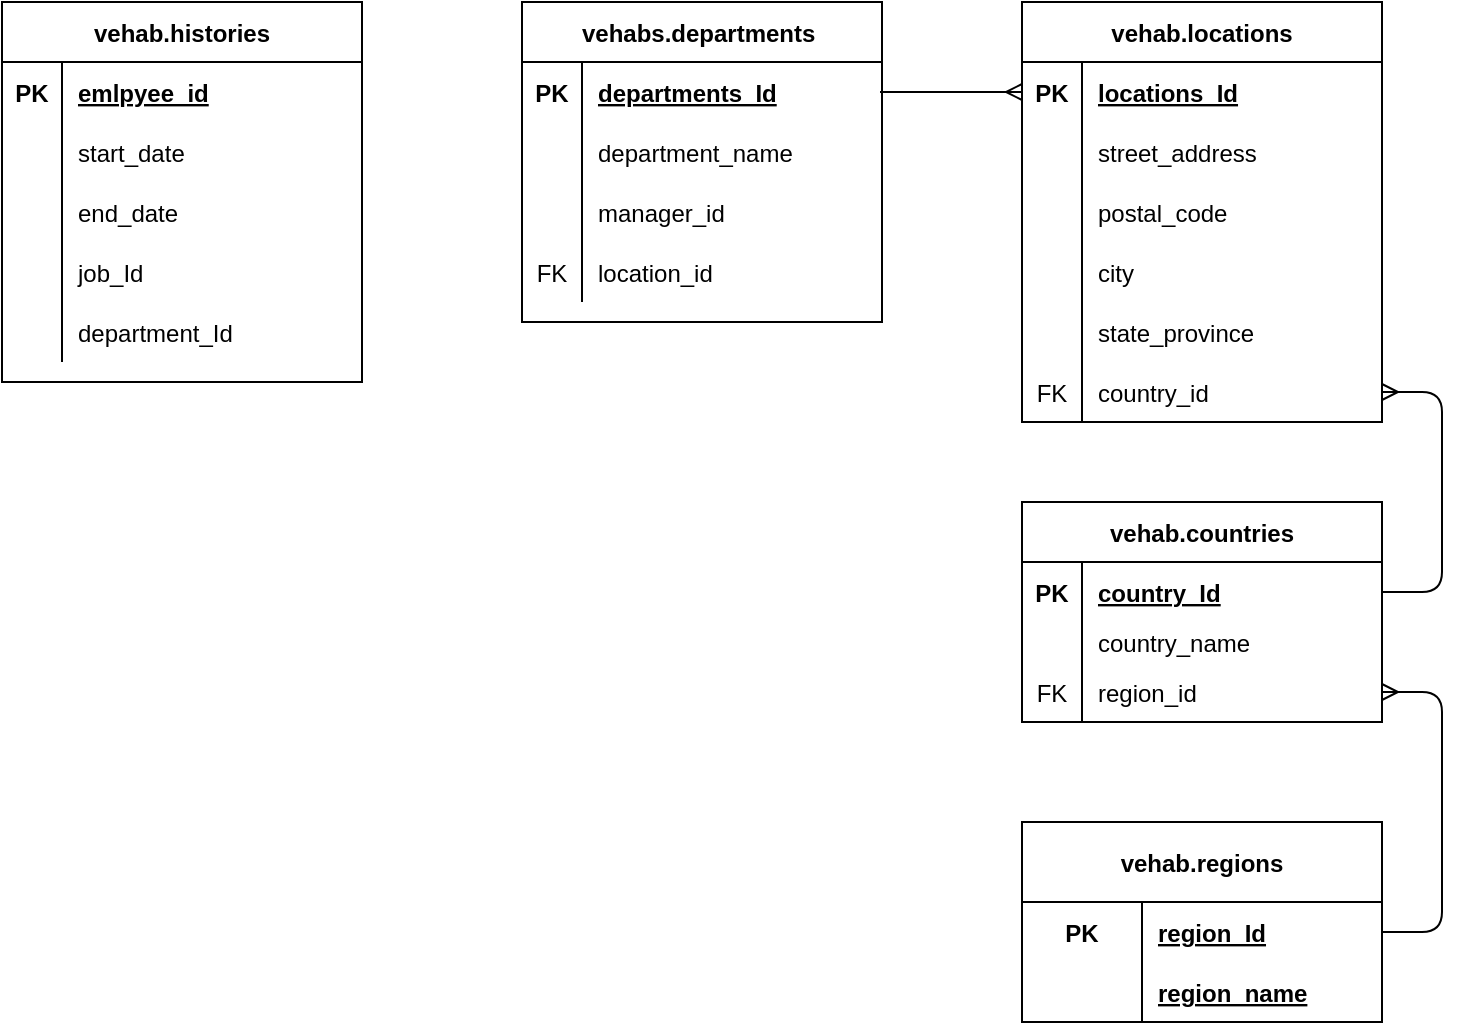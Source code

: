 <mxfile version="13.10.3" type="github">
  <diagram id="OmimlcPRNOlS36g1BJqZ" name="Page-1">
    <mxGraphModel dx="718" dy="739" grid="1" gridSize="10" guides="1" tooltips="1" connect="1" arrows="1" fold="1" page="1" pageScale="1" pageWidth="850" pageHeight="1100" math="0" shadow="0">
      <root>
        <mxCell id="0" />
        <mxCell id="1" parent="0" />
        <mxCell id="3tPBRp_03eay5XD3Fdpg-42" value="vehab.regions" style="shape=table;startSize=40;container=1;collapsible=1;childLayout=tableLayout;fixedRows=1;rowLines=0;fontStyle=1;align=center;resizeLast=1;strokeColor=#000000;" vertex="1" parent="1">
          <mxGeometry x="540" y="440" width="180" height="100" as="geometry" />
        </mxCell>
        <mxCell id="3tPBRp_03eay5XD3Fdpg-43" value="" style="shape=partialRectangle;collapsible=0;dropTarget=0;pointerEvents=0;fillColor=none;top=0;left=0;bottom=0;right=0;points=[[0,0.5],[1,0.5]];portConstraint=eastwest;" vertex="1" parent="3tPBRp_03eay5XD3Fdpg-42">
          <mxGeometry y="40" width="180" height="30" as="geometry" />
        </mxCell>
        <mxCell id="3tPBRp_03eay5XD3Fdpg-44" value="PK" style="shape=partialRectangle;connectable=0;fillColor=none;top=0;left=0;bottom=0;right=0;fontStyle=1;overflow=hidden;" vertex="1" parent="3tPBRp_03eay5XD3Fdpg-43">
          <mxGeometry width="60" height="30" as="geometry" />
        </mxCell>
        <mxCell id="3tPBRp_03eay5XD3Fdpg-45" value="region_Id" style="shape=partialRectangle;connectable=0;fillColor=none;top=0;left=0;bottom=0;right=0;align=left;spacingLeft=6;fontStyle=5;overflow=hidden;" vertex="1" parent="3tPBRp_03eay5XD3Fdpg-43">
          <mxGeometry x="60" width="120" height="30" as="geometry" />
        </mxCell>
        <mxCell id="3tPBRp_03eay5XD3Fdpg-46" value="" style="shape=partialRectangle;collapsible=0;dropTarget=0;pointerEvents=0;fillColor=none;top=0;left=0;bottom=1;right=0;points=[[0,0.5],[1,0.5]];portConstraint=eastwest;strokeColor=none;" vertex="1" parent="3tPBRp_03eay5XD3Fdpg-42">
          <mxGeometry y="70" width="180" height="30" as="geometry" />
        </mxCell>
        <mxCell id="3tPBRp_03eay5XD3Fdpg-47" value="" style="shape=partialRectangle;connectable=0;fillColor=none;top=0;left=0;bottom=0;right=0;fontStyle=1;overflow=hidden;" vertex="1" parent="3tPBRp_03eay5XD3Fdpg-46">
          <mxGeometry width="60" height="30" as="geometry" />
        </mxCell>
        <mxCell id="3tPBRp_03eay5XD3Fdpg-48" value="region_name" style="shape=partialRectangle;connectable=0;fillColor=none;top=0;left=0;bottom=0;right=0;align=left;spacingLeft=6;fontStyle=5;overflow=hidden;strokeColor=none;" vertex="1" parent="3tPBRp_03eay5XD3Fdpg-46">
          <mxGeometry x="60" width="120" height="30" as="geometry" />
        </mxCell>
        <mxCell id="3tPBRp_03eay5XD3Fdpg-56" value="vehab.countries" style="shape=table;startSize=30;container=1;collapsible=1;childLayout=tableLayout;fixedRows=1;rowLines=0;fontStyle=1;align=center;resizeLast=1;strokeColor=#000000;" vertex="1" parent="1">
          <mxGeometry x="540" y="280" width="180" height="110" as="geometry" />
        </mxCell>
        <mxCell id="3tPBRp_03eay5XD3Fdpg-57" value="" style="shape=partialRectangle;collapsible=0;dropTarget=0;pointerEvents=0;fillColor=none;top=0;left=0;bottom=1;right=0;points=[[0,0.5],[1,0.5]];portConstraint=eastwest;strokeColor=none;" vertex="1" parent="3tPBRp_03eay5XD3Fdpg-56">
          <mxGeometry y="30" width="180" height="30" as="geometry" />
        </mxCell>
        <mxCell id="3tPBRp_03eay5XD3Fdpg-58" value="PK" style="shape=partialRectangle;connectable=0;fillColor=none;top=0;left=0;bottom=0;right=0;fontStyle=1;overflow=hidden;" vertex="1" parent="3tPBRp_03eay5XD3Fdpg-57">
          <mxGeometry width="30" height="30" as="geometry" />
        </mxCell>
        <mxCell id="3tPBRp_03eay5XD3Fdpg-59" value="country_Id" style="shape=partialRectangle;connectable=0;fillColor=none;top=0;left=0;bottom=0;right=0;align=left;spacingLeft=6;fontStyle=5;overflow=hidden;" vertex="1" parent="3tPBRp_03eay5XD3Fdpg-57">
          <mxGeometry x="30" width="150" height="30" as="geometry" />
        </mxCell>
        <mxCell id="3tPBRp_03eay5XD3Fdpg-60" value="" style="shape=partialRectangle;collapsible=0;dropTarget=0;pointerEvents=0;fillColor=none;top=0;left=0;bottom=0;right=0;points=[[0,0.5],[1,0.5]];portConstraint=eastwest;" vertex="1" parent="3tPBRp_03eay5XD3Fdpg-56">
          <mxGeometry y="60" width="180" height="20" as="geometry" />
        </mxCell>
        <mxCell id="3tPBRp_03eay5XD3Fdpg-61" value="" style="shape=partialRectangle;connectable=0;fillColor=none;top=0;left=0;bottom=0;right=0;editable=1;overflow=hidden;" vertex="1" parent="3tPBRp_03eay5XD3Fdpg-60">
          <mxGeometry width="30" height="20" as="geometry" />
        </mxCell>
        <mxCell id="3tPBRp_03eay5XD3Fdpg-62" value="country_name" style="shape=partialRectangle;connectable=0;fillColor=none;top=0;left=0;bottom=0;right=0;align=left;spacingLeft=6;overflow=hidden;" vertex="1" parent="3tPBRp_03eay5XD3Fdpg-60">
          <mxGeometry x="30" width="150" height="20" as="geometry" />
        </mxCell>
        <mxCell id="3tPBRp_03eay5XD3Fdpg-63" value="" style="shape=partialRectangle;collapsible=0;dropTarget=0;pointerEvents=0;fillColor=none;top=0;left=0;bottom=0;right=0;points=[[0,0.5],[1,0.5]];portConstraint=eastwest;" vertex="1" parent="3tPBRp_03eay5XD3Fdpg-56">
          <mxGeometry y="80" width="180" height="30" as="geometry" />
        </mxCell>
        <mxCell id="3tPBRp_03eay5XD3Fdpg-64" value="FK" style="shape=partialRectangle;connectable=0;fillColor=none;top=0;left=0;bottom=0;right=0;editable=1;overflow=hidden;" vertex="1" parent="3tPBRp_03eay5XD3Fdpg-63">
          <mxGeometry width="30" height="30" as="geometry" />
        </mxCell>
        <mxCell id="3tPBRp_03eay5XD3Fdpg-65" value="region_id" style="shape=partialRectangle;connectable=0;fillColor=none;top=0;left=0;bottom=0;right=0;align=left;spacingLeft=6;overflow=hidden;" vertex="1" parent="3tPBRp_03eay5XD3Fdpg-63">
          <mxGeometry x="30" width="150" height="30" as="geometry" />
        </mxCell>
        <mxCell id="3tPBRp_03eay5XD3Fdpg-70" value="" style="edgeStyle=entityRelationEdgeStyle;fontSize=12;html=1;endArrow=ERmany;exitX=1;exitY=0.5;exitDx=0;exitDy=0;entryX=1;entryY=0.5;entryDx=0;entryDy=0;" edge="1" parent="1" source="3tPBRp_03eay5XD3Fdpg-43" target="3tPBRp_03eay5XD3Fdpg-63">
          <mxGeometry width="100" height="100" relative="1" as="geometry">
            <mxPoint x="340" y="430" as="sourcePoint" />
            <mxPoint x="440" y="330" as="targetPoint" />
          </mxGeometry>
        </mxCell>
        <mxCell id="3tPBRp_03eay5XD3Fdpg-71" value="vehab.locations" style="shape=table;startSize=30;container=1;collapsible=1;childLayout=tableLayout;fixedRows=1;rowLines=0;fontStyle=1;align=center;resizeLast=1;strokeColor=#000000;" vertex="1" parent="1">
          <mxGeometry x="540" y="30" width="180" height="210" as="geometry" />
        </mxCell>
        <mxCell id="3tPBRp_03eay5XD3Fdpg-72" value="" style="shape=partialRectangle;collapsible=0;dropTarget=0;pointerEvents=0;fillColor=none;top=0;left=0;bottom=1;right=0;points=[[0,0.5],[1,0.5]];portConstraint=eastwest;strokeColor=none;" vertex="1" parent="3tPBRp_03eay5XD3Fdpg-71">
          <mxGeometry y="30" width="180" height="30" as="geometry" />
        </mxCell>
        <mxCell id="3tPBRp_03eay5XD3Fdpg-73" value="PK" style="shape=partialRectangle;connectable=0;fillColor=none;top=0;left=0;bottom=0;right=0;fontStyle=1;overflow=hidden;strokeColor=none;" vertex="1" parent="3tPBRp_03eay5XD3Fdpg-72">
          <mxGeometry width="30" height="30" as="geometry" />
        </mxCell>
        <mxCell id="3tPBRp_03eay5XD3Fdpg-74" value="locations_Id" style="shape=partialRectangle;connectable=0;fillColor=none;top=0;left=0;bottom=0;right=0;align=left;spacingLeft=6;fontStyle=5;overflow=hidden;strokeColor=none;" vertex="1" parent="3tPBRp_03eay5XD3Fdpg-72">
          <mxGeometry x="30" width="150" height="30" as="geometry" />
        </mxCell>
        <mxCell id="3tPBRp_03eay5XD3Fdpg-75" value="" style="shape=partialRectangle;collapsible=0;dropTarget=0;pointerEvents=0;fillColor=none;top=0;left=0;bottom=0;right=0;points=[[0,0.5],[1,0.5]];portConstraint=eastwest;" vertex="1" parent="3tPBRp_03eay5XD3Fdpg-71">
          <mxGeometry y="60" width="180" height="30" as="geometry" />
        </mxCell>
        <mxCell id="3tPBRp_03eay5XD3Fdpg-76" value="" style="shape=partialRectangle;connectable=0;fillColor=none;top=0;left=0;bottom=0;right=0;editable=1;overflow=hidden;" vertex="1" parent="3tPBRp_03eay5XD3Fdpg-75">
          <mxGeometry width="30" height="30" as="geometry" />
        </mxCell>
        <mxCell id="3tPBRp_03eay5XD3Fdpg-77" value="street_address" style="shape=partialRectangle;connectable=0;fillColor=none;top=0;left=0;bottom=0;right=0;align=left;spacingLeft=6;overflow=hidden;strokeColor=none;" vertex="1" parent="3tPBRp_03eay5XD3Fdpg-75">
          <mxGeometry x="30" width="150" height="30" as="geometry" />
        </mxCell>
        <mxCell id="3tPBRp_03eay5XD3Fdpg-78" value="" style="shape=partialRectangle;collapsible=0;dropTarget=0;pointerEvents=0;fillColor=none;top=0;left=0;bottom=0;right=0;points=[[0,0.5],[1,0.5]];portConstraint=eastwest;" vertex="1" parent="3tPBRp_03eay5XD3Fdpg-71">
          <mxGeometry y="90" width="180" height="30" as="geometry" />
        </mxCell>
        <mxCell id="3tPBRp_03eay5XD3Fdpg-79" value="" style="shape=partialRectangle;connectable=0;fillColor=none;top=0;left=0;bottom=0;right=0;editable=1;overflow=hidden;" vertex="1" parent="3tPBRp_03eay5XD3Fdpg-78">
          <mxGeometry width="30" height="30" as="geometry" />
        </mxCell>
        <mxCell id="3tPBRp_03eay5XD3Fdpg-80" value="postal_code" style="shape=partialRectangle;connectable=0;fillColor=none;top=0;left=0;bottom=0;right=0;align=left;spacingLeft=6;overflow=hidden;" vertex="1" parent="3tPBRp_03eay5XD3Fdpg-78">
          <mxGeometry x="30" width="150" height="30" as="geometry" />
        </mxCell>
        <mxCell id="3tPBRp_03eay5XD3Fdpg-81" value="" style="shape=partialRectangle;collapsible=0;dropTarget=0;pointerEvents=0;fillColor=none;top=0;left=0;bottom=0;right=0;points=[[0,0.5],[1,0.5]];portConstraint=eastwest;" vertex="1" parent="3tPBRp_03eay5XD3Fdpg-71">
          <mxGeometry y="120" width="180" height="30" as="geometry" />
        </mxCell>
        <mxCell id="3tPBRp_03eay5XD3Fdpg-82" value="" style="shape=partialRectangle;connectable=0;fillColor=none;top=0;left=0;bottom=0;right=0;editable=1;overflow=hidden;" vertex="1" parent="3tPBRp_03eay5XD3Fdpg-81">
          <mxGeometry width="30" height="30" as="geometry" />
        </mxCell>
        <mxCell id="3tPBRp_03eay5XD3Fdpg-83" value="city" style="shape=partialRectangle;connectable=0;fillColor=none;top=0;left=0;bottom=0;right=0;align=left;spacingLeft=6;overflow=hidden;" vertex="1" parent="3tPBRp_03eay5XD3Fdpg-81">
          <mxGeometry x="30" width="150" height="30" as="geometry" />
        </mxCell>
        <mxCell id="3tPBRp_03eay5XD3Fdpg-84" value="" style="shape=partialRectangle;collapsible=0;dropTarget=0;pointerEvents=0;fillColor=none;top=0;left=0;bottom=0;right=0;points=[[0,0.5],[1,0.5]];portConstraint=eastwest;" vertex="1" parent="3tPBRp_03eay5XD3Fdpg-71">
          <mxGeometry y="150" width="180" height="30" as="geometry" />
        </mxCell>
        <mxCell id="3tPBRp_03eay5XD3Fdpg-85" value="" style="shape=partialRectangle;connectable=0;fillColor=none;top=0;left=0;bottom=0;right=0;editable=1;overflow=hidden;" vertex="1" parent="3tPBRp_03eay5XD3Fdpg-84">
          <mxGeometry width="30" height="30" as="geometry" />
        </mxCell>
        <mxCell id="3tPBRp_03eay5XD3Fdpg-86" value="state_province" style="shape=partialRectangle;connectable=0;fillColor=none;top=0;left=0;bottom=0;right=0;align=left;spacingLeft=6;overflow=hidden;" vertex="1" parent="3tPBRp_03eay5XD3Fdpg-84">
          <mxGeometry x="30" width="150" height="30" as="geometry" />
        </mxCell>
        <mxCell id="3tPBRp_03eay5XD3Fdpg-87" value="" style="shape=partialRectangle;collapsible=0;dropTarget=0;pointerEvents=0;fillColor=none;top=0;left=0;bottom=0;right=0;points=[[0,0.5],[1,0.5]];portConstraint=eastwest;" vertex="1" parent="3tPBRp_03eay5XD3Fdpg-71">
          <mxGeometry y="180" width="180" height="30" as="geometry" />
        </mxCell>
        <mxCell id="3tPBRp_03eay5XD3Fdpg-88" value="FK" style="shape=partialRectangle;connectable=0;fillColor=none;top=0;left=0;bottom=0;right=0;editable=1;overflow=hidden;" vertex="1" parent="3tPBRp_03eay5XD3Fdpg-87">
          <mxGeometry width="30" height="30" as="geometry" />
        </mxCell>
        <mxCell id="3tPBRp_03eay5XD3Fdpg-89" value="country_id" style="shape=partialRectangle;connectable=0;fillColor=none;top=0;left=0;bottom=0;right=0;align=left;spacingLeft=6;overflow=hidden;" vertex="1" parent="3tPBRp_03eay5XD3Fdpg-87">
          <mxGeometry x="30" width="150" height="30" as="geometry" />
        </mxCell>
        <mxCell id="3tPBRp_03eay5XD3Fdpg-94" value="" style="edgeStyle=orthogonalEdgeStyle;fontSize=12;html=1;endArrow=ERmany;exitX=1;exitY=0.5;exitDx=0;exitDy=0;entryX=1;entryY=0.5;entryDx=0;entryDy=0;" edge="1" parent="1" source="3tPBRp_03eay5XD3Fdpg-57" target="3tPBRp_03eay5XD3Fdpg-87">
          <mxGeometry width="100" height="100" relative="1" as="geometry">
            <mxPoint x="600" y="430" as="sourcePoint" />
            <mxPoint x="780" y="220" as="targetPoint" />
            <Array as="points">
              <mxPoint x="750" y="325" />
              <mxPoint x="750" y="225" />
            </Array>
          </mxGeometry>
        </mxCell>
        <mxCell id="3tPBRp_03eay5XD3Fdpg-108" value="vehabs.departments " style="shape=table;startSize=30;container=1;collapsible=1;childLayout=tableLayout;fixedRows=1;rowLines=0;fontStyle=1;align=center;resizeLast=1;strokeColor=#000000;" vertex="1" parent="1">
          <mxGeometry x="290" y="30" width="180" height="160" as="geometry" />
        </mxCell>
        <mxCell id="3tPBRp_03eay5XD3Fdpg-109" value="" style="shape=partialRectangle;collapsible=0;dropTarget=0;pointerEvents=0;fillColor=none;top=0;left=0;bottom=1;right=0;points=[[0,0.5],[1,0.5]];portConstraint=eastwest;strokeColor=none;" vertex="1" parent="3tPBRp_03eay5XD3Fdpg-108">
          <mxGeometry y="30" width="180" height="30" as="geometry" />
        </mxCell>
        <mxCell id="3tPBRp_03eay5XD3Fdpg-110" value="PK" style="shape=partialRectangle;connectable=0;fillColor=none;top=0;left=0;bottom=0;right=0;fontStyle=1;overflow=hidden;" vertex="1" parent="3tPBRp_03eay5XD3Fdpg-109">
          <mxGeometry width="30" height="30" as="geometry" />
        </mxCell>
        <mxCell id="3tPBRp_03eay5XD3Fdpg-111" value="departments_Id" style="shape=partialRectangle;connectable=0;fillColor=none;top=0;left=0;bottom=0;right=0;align=left;spacingLeft=6;fontStyle=5;overflow=hidden;" vertex="1" parent="3tPBRp_03eay5XD3Fdpg-109">
          <mxGeometry x="30" width="150" height="30" as="geometry" />
        </mxCell>
        <mxCell id="3tPBRp_03eay5XD3Fdpg-112" value="" style="shape=partialRectangle;collapsible=0;dropTarget=0;pointerEvents=0;fillColor=none;top=0;left=0;bottom=0;right=0;points=[[0,0.5],[1,0.5]];portConstraint=eastwest;" vertex="1" parent="3tPBRp_03eay5XD3Fdpg-108">
          <mxGeometry y="60" width="180" height="30" as="geometry" />
        </mxCell>
        <mxCell id="3tPBRp_03eay5XD3Fdpg-113" value="" style="shape=partialRectangle;connectable=0;fillColor=none;top=0;left=0;bottom=0;right=0;editable=1;overflow=hidden;" vertex="1" parent="3tPBRp_03eay5XD3Fdpg-112">
          <mxGeometry width="30" height="30" as="geometry" />
        </mxCell>
        <mxCell id="3tPBRp_03eay5XD3Fdpg-114" value="department_name" style="shape=partialRectangle;connectable=0;fillColor=none;top=0;left=0;bottom=0;right=0;align=left;spacingLeft=6;overflow=hidden;" vertex="1" parent="3tPBRp_03eay5XD3Fdpg-112">
          <mxGeometry x="30" width="150" height="30" as="geometry" />
        </mxCell>
        <mxCell id="3tPBRp_03eay5XD3Fdpg-115" value="" style="shape=partialRectangle;collapsible=0;dropTarget=0;pointerEvents=0;fillColor=none;top=0;left=0;bottom=0;right=0;points=[[0,0.5],[1,0.5]];portConstraint=eastwest;" vertex="1" parent="3tPBRp_03eay5XD3Fdpg-108">
          <mxGeometry y="90" width="180" height="30" as="geometry" />
        </mxCell>
        <mxCell id="3tPBRp_03eay5XD3Fdpg-116" value="" style="shape=partialRectangle;connectable=0;fillColor=none;top=0;left=0;bottom=0;right=0;editable=1;overflow=hidden;" vertex="1" parent="3tPBRp_03eay5XD3Fdpg-115">
          <mxGeometry width="30" height="30" as="geometry" />
        </mxCell>
        <mxCell id="3tPBRp_03eay5XD3Fdpg-117" value="manager_id" style="shape=partialRectangle;connectable=0;fillColor=none;top=0;left=0;bottom=0;right=0;align=left;spacingLeft=6;overflow=hidden;" vertex="1" parent="3tPBRp_03eay5XD3Fdpg-115">
          <mxGeometry x="30" width="150" height="30" as="geometry" />
        </mxCell>
        <mxCell id="3tPBRp_03eay5XD3Fdpg-118" value="" style="shape=partialRectangle;collapsible=0;dropTarget=0;pointerEvents=0;fillColor=none;top=0;left=0;bottom=0;right=0;points=[[0,0.5],[1,0.5]];portConstraint=eastwest;" vertex="1" parent="3tPBRp_03eay5XD3Fdpg-108">
          <mxGeometry y="120" width="180" height="30" as="geometry" />
        </mxCell>
        <mxCell id="3tPBRp_03eay5XD3Fdpg-119" value="FK" style="shape=partialRectangle;connectable=0;fillColor=none;top=0;left=0;bottom=0;right=0;editable=1;overflow=hidden;" vertex="1" parent="3tPBRp_03eay5XD3Fdpg-118">
          <mxGeometry width="30" height="30" as="geometry" />
        </mxCell>
        <mxCell id="3tPBRp_03eay5XD3Fdpg-120" value="location_id" style="shape=partialRectangle;connectable=0;fillColor=none;top=0;left=0;bottom=0;right=0;align=left;spacingLeft=6;overflow=hidden;" vertex="1" parent="3tPBRp_03eay5XD3Fdpg-118">
          <mxGeometry x="30" width="150" height="30" as="geometry" />
        </mxCell>
        <mxCell id="3tPBRp_03eay5XD3Fdpg-121" value="" style="edgeStyle=entityRelationEdgeStyle;fontSize=12;html=1;endArrow=ERmany;entryX=0;entryY=0.5;entryDx=0;entryDy=0;" edge="1" parent="1" target="3tPBRp_03eay5XD3Fdpg-72">
          <mxGeometry width="100" height="100" relative="1" as="geometry">
            <mxPoint x="469" y="75" as="sourcePoint" />
            <mxPoint x="460" y="330" as="targetPoint" />
          </mxGeometry>
        </mxCell>
        <mxCell id="3tPBRp_03eay5XD3Fdpg-122" value="vehab.histories" style="shape=table;startSize=30;container=1;collapsible=1;childLayout=tableLayout;fixedRows=1;rowLines=0;fontStyle=1;align=center;resizeLast=1;strokeColor=#000000;" vertex="1" parent="1">
          <mxGeometry x="30" y="30" width="180" height="190" as="geometry" />
        </mxCell>
        <mxCell id="3tPBRp_03eay5XD3Fdpg-123" value="" style="shape=partialRectangle;collapsible=0;dropTarget=0;pointerEvents=0;fillColor=none;top=0;left=0;bottom=1;right=0;points=[[0,0.5],[1,0.5]];portConstraint=eastwest;strokeColor=none;" vertex="1" parent="3tPBRp_03eay5XD3Fdpg-122">
          <mxGeometry y="30" width="180" height="30" as="geometry" />
        </mxCell>
        <mxCell id="3tPBRp_03eay5XD3Fdpg-124" value="PK" style="shape=partialRectangle;connectable=0;fillColor=none;top=0;left=0;bottom=0;right=0;fontStyle=1;overflow=hidden;" vertex="1" parent="3tPBRp_03eay5XD3Fdpg-123">
          <mxGeometry width="30" height="30" as="geometry" />
        </mxCell>
        <mxCell id="3tPBRp_03eay5XD3Fdpg-125" value="emlpyee_id" style="shape=partialRectangle;connectable=0;fillColor=none;top=0;left=0;bottom=0;right=0;align=left;spacingLeft=6;fontStyle=5;overflow=hidden;" vertex="1" parent="3tPBRp_03eay5XD3Fdpg-123">
          <mxGeometry x="30" width="150" height="30" as="geometry" />
        </mxCell>
        <mxCell id="3tPBRp_03eay5XD3Fdpg-126" value="" style="shape=partialRectangle;collapsible=0;dropTarget=0;pointerEvents=0;fillColor=none;top=0;left=0;bottom=0;right=0;points=[[0,0.5],[1,0.5]];portConstraint=eastwest;" vertex="1" parent="3tPBRp_03eay5XD3Fdpg-122">
          <mxGeometry y="60" width="180" height="30" as="geometry" />
        </mxCell>
        <mxCell id="3tPBRp_03eay5XD3Fdpg-127" value="" style="shape=partialRectangle;connectable=0;fillColor=none;top=0;left=0;bottom=0;right=0;editable=1;overflow=hidden;" vertex="1" parent="3tPBRp_03eay5XD3Fdpg-126">
          <mxGeometry width="30" height="30" as="geometry" />
        </mxCell>
        <mxCell id="3tPBRp_03eay5XD3Fdpg-128" value="start_date" style="shape=partialRectangle;connectable=0;fillColor=none;top=0;left=0;bottom=0;right=0;align=left;spacingLeft=6;overflow=hidden;" vertex="1" parent="3tPBRp_03eay5XD3Fdpg-126">
          <mxGeometry x="30" width="150" height="30" as="geometry" />
        </mxCell>
        <mxCell id="3tPBRp_03eay5XD3Fdpg-129" value="" style="shape=partialRectangle;collapsible=0;dropTarget=0;pointerEvents=0;fillColor=none;top=0;left=0;bottom=0;right=0;points=[[0,0.5],[1,0.5]];portConstraint=eastwest;" vertex="1" parent="3tPBRp_03eay5XD3Fdpg-122">
          <mxGeometry y="90" width="180" height="30" as="geometry" />
        </mxCell>
        <mxCell id="3tPBRp_03eay5XD3Fdpg-130" value="" style="shape=partialRectangle;connectable=0;fillColor=none;top=0;left=0;bottom=0;right=0;editable=1;overflow=hidden;" vertex="1" parent="3tPBRp_03eay5XD3Fdpg-129">
          <mxGeometry width="30" height="30" as="geometry" />
        </mxCell>
        <mxCell id="3tPBRp_03eay5XD3Fdpg-131" value="end_date" style="shape=partialRectangle;connectable=0;fillColor=none;top=0;left=0;bottom=0;right=0;align=left;spacingLeft=6;overflow=hidden;" vertex="1" parent="3tPBRp_03eay5XD3Fdpg-129">
          <mxGeometry x="30" width="150" height="30" as="geometry" />
        </mxCell>
        <mxCell id="3tPBRp_03eay5XD3Fdpg-132" value="" style="shape=partialRectangle;collapsible=0;dropTarget=0;pointerEvents=0;fillColor=none;top=0;left=0;bottom=0;right=0;points=[[0,0.5],[1,0.5]];portConstraint=eastwest;" vertex="1" parent="3tPBRp_03eay5XD3Fdpg-122">
          <mxGeometry y="120" width="180" height="30" as="geometry" />
        </mxCell>
        <mxCell id="3tPBRp_03eay5XD3Fdpg-133" value="" style="shape=partialRectangle;connectable=0;fillColor=none;top=0;left=0;bottom=0;right=0;editable=1;overflow=hidden;" vertex="1" parent="3tPBRp_03eay5XD3Fdpg-132">
          <mxGeometry width="30" height="30" as="geometry" />
        </mxCell>
        <mxCell id="3tPBRp_03eay5XD3Fdpg-134" value="job_Id" style="shape=partialRectangle;connectable=0;fillColor=none;top=0;left=0;bottom=0;right=0;align=left;spacingLeft=6;overflow=hidden;" vertex="1" parent="3tPBRp_03eay5XD3Fdpg-132">
          <mxGeometry x="30" width="150" height="30" as="geometry" />
        </mxCell>
        <mxCell id="3tPBRp_03eay5XD3Fdpg-135" value="" style="shape=partialRectangle;collapsible=0;dropTarget=0;pointerEvents=0;fillColor=none;top=0;left=0;bottom=0;right=0;points=[[0,0.5],[1,0.5]];portConstraint=eastwest;" vertex="1" parent="3tPBRp_03eay5XD3Fdpg-122">
          <mxGeometry y="150" width="180" height="30" as="geometry" />
        </mxCell>
        <mxCell id="3tPBRp_03eay5XD3Fdpg-136" value="" style="shape=partialRectangle;connectable=0;fillColor=none;top=0;left=0;bottom=0;right=0;editable=1;overflow=hidden;" vertex="1" parent="3tPBRp_03eay5XD3Fdpg-135">
          <mxGeometry width="30" height="30" as="geometry" />
        </mxCell>
        <mxCell id="3tPBRp_03eay5XD3Fdpg-137" value="department_Id" style="shape=partialRectangle;connectable=0;fillColor=none;top=0;left=0;bottom=0;right=0;align=left;spacingLeft=6;overflow=hidden;" vertex="1" parent="3tPBRp_03eay5XD3Fdpg-135">
          <mxGeometry x="30" width="150" height="30" as="geometry" />
        </mxCell>
      </root>
    </mxGraphModel>
  </diagram>
</mxfile>
